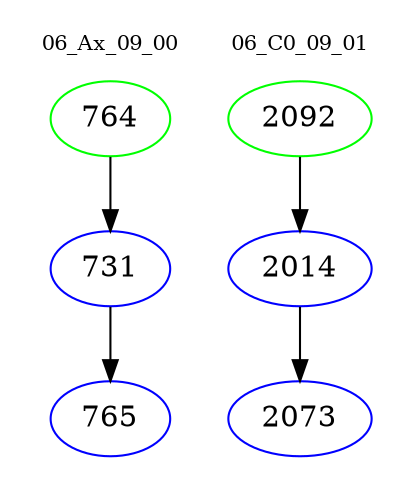 digraph{
subgraph cluster_0 {
color = white
label = "06_Ax_09_00";
fontsize=10;
T0_764 [label="764", color="green"]
T0_764 -> T0_731 [color="black"]
T0_731 [label="731", color="blue"]
T0_731 -> T0_765 [color="black"]
T0_765 [label="765", color="blue"]
}
subgraph cluster_1 {
color = white
label = "06_C0_09_01";
fontsize=10;
T1_2092 [label="2092", color="green"]
T1_2092 -> T1_2014 [color="black"]
T1_2014 [label="2014", color="blue"]
T1_2014 -> T1_2073 [color="black"]
T1_2073 [label="2073", color="blue"]
}
}
